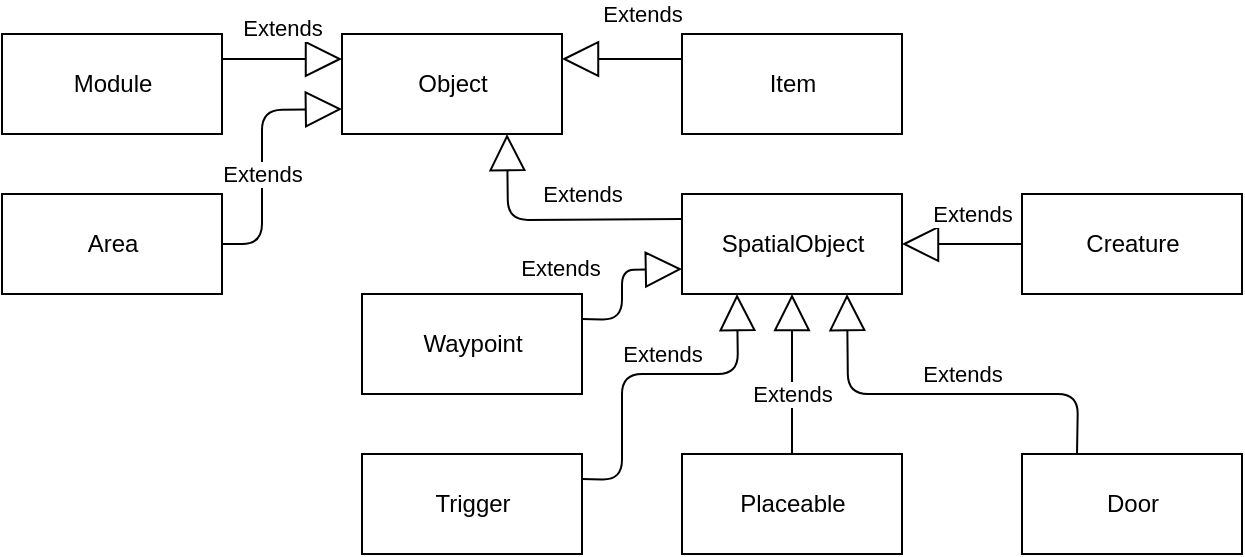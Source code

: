 <mxfile version="13.7.9" type="device"><diagram id="lD5LEJihmLA2gvaW3Mav" name="Page-1"><mxGraphModel dx="1185" dy="635" grid="1" gridSize="10" guides="1" tooltips="1" connect="1" arrows="1" fold="1" page="1" pageScale="1" pageWidth="827" pageHeight="1169" math="0" shadow="0"><root><mxCell id="0"/><mxCell id="1" parent="0"/><mxCell id="5LV62t_tsybII9PitGx_-1" value="Object" style="html=1;" vertex="1" parent="1"><mxGeometry x="210" y="40" width="110" height="50" as="geometry"/></mxCell><mxCell id="5LV62t_tsybII9PitGx_-2" value="SpatialObject" style="html=1;" vertex="1" parent="1"><mxGeometry x="380" y="120" width="110" height="50" as="geometry"/></mxCell><mxCell id="5LV62t_tsybII9PitGx_-3" value="Module" style="html=1;" vertex="1" parent="1"><mxGeometry x="40" y="40" width="110" height="50" as="geometry"/></mxCell><mxCell id="5LV62t_tsybII9PitGx_-4" value="Area" style="html=1;" vertex="1" parent="1"><mxGeometry x="40" y="120" width="110" height="50" as="geometry"/></mxCell><mxCell id="5LV62t_tsybII9PitGx_-5" value="Item" style="html=1;" vertex="1" parent="1"><mxGeometry x="380" y="40" width="110" height="50" as="geometry"/></mxCell><mxCell id="5LV62t_tsybII9PitGx_-6" value="Extends" style="endArrow=block;endSize=16;endFill=0;html=1;entryX=0.75;entryY=1;entryDx=0;entryDy=0;exitX=0;exitY=0.25;exitDx=0;exitDy=0;" edge="1" parent="1" source="5LV62t_tsybII9PitGx_-2" target="5LV62t_tsybII9PitGx_-1"><mxGeometry x="0.532" y="-37" width="160" relative="1" as="geometry"><mxPoint x="210" y="190" as="sourcePoint"/><mxPoint x="230" y="92" as="targetPoint"/><Array as="points"><mxPoint x="293" y="133"/></Array><mxPoint as="offset"/></mxGeometry></mxCell><mxCell id="5LV62t_tsybII9PitGx_-8" value="Extends" style="endArrow=block;endSize=16;endFill=0;html=1;entryX=0;entryY=0.75;entryDx=0;entryDy=0;exitX=1;exitY=0.5;exitDx=0;exitDy=0;" edge="1" parent="1" source="5LV62t_tsybII9PitGx_-4" target="5LV62t_tsybII9PitGx_-1"><mxGeometry x="-0.134" width="160" relative="1" as="geometry"><mxPoint x="270" y="140" as="sourcePoint"/><mxPoint x="430" y="140" as="targetPoint"/><Array as="points"><mxPoint x="170" y="145"/><mxPoint x="170" y="78"/></Array><mxPoint as="offset"/></mxGeometry></mxCell><mxCell id="5LV62t_tsybII9PitGx_-9" value="Extends" style="endArrow=block;endSize=16;endFill=0;html=1;exitX=1;exitY=0.25;exitDx=0;exitDy=0;entryX=0;entryY=0.25;entryDx=0;entryDy=0;" edge="1" parent="1" source="5LV62t_tsybII9PitGx_-3" target="5LV62t_tsybII9PitGx_-1"><mxGeometry y="15" width="160" relative="1" as="geometry"><mxPoint x="170" y="80" as="sourcePoint"/><mxPoint x="200" y="50" as="targetPoint"/><mxPoint as="offset"/></mxGeometry></mxCell><mxCell id="5LV62t_tsybII9PitGx_-10" value="Creature" style="html=1;" vertex="1" parent="1"><mxGeometry x="550" y="120" width="110" height="50" as="geometry"/></mxCell><mxCell id="5LV62t_tsybII9PitGx_-11" value="Placeable" style="html=1;" vertex="1" parent="1"><mxGeometry x="380" y="250" width="110" height="50" as="geometry"/></mxCell><mxCell id="5LV62t_tsybII9PitGx_-12" value="Door" style="html=1;" vertex="1" parent="1"><mxGeometry x="550" y="250" width="110" height="50" as="geometry"/></mxCell><mxCell id="5LV62t_tsybII9PitGx_-13" value="Trigger" style="html=1;" vertex="1" parent="1"><mxGeometry x="220" y="250" width="110" height="50" as="geometry"/></mxCell><mxCell id="5LV62t_tsybII9PitGx_-14" value="Waypoint" style="html=1;" vertex="1" parent="1"><mxGeometry x="220" y="170" width="110" height="50" as="geometry"/></mxCell><mxCell id="5LV62t_tsybII9PitGx_-15" value="Extends" style="endArrow=block;endSize=16;endFill=0;html=1;exitX=0;exitY=0.5;exitDx=0;exitDy=0;entryX=1;entryY=0.5;entryDx=0;entryDy=0;" edge="1" parent="1" source="5LV62t_tsybII9PitGx_-10" target="5LV62t_tsybII9PitGx_-2"><mxGeometry x="-0.143" y="-15" width="160" relative="1" as="geometry"><mxPoint x="260" y="370" as="sourcePoint"/><mxPoint x="420" y="370" as="targetPoint"/><mxPoint as="offset"/></mxGeometry></mxCell><mxCell id="5LV62t_tsybII9PitGx_-19" value="Extends" style="endArrow=block;endSize=16;endFill=0;html=1;exitX=0;exitY=0.25;exitDx=0;exitDy=0;entryX=1;entryY=0.25;entryDx=0;entryDy=0;" edge="1" parent="1" source="5LV62t_tsybII9PitGx_-5" target="5LV62t_tsybII9PitGx_-1"><mxGeometry x="-0.333" y="-22" width="160" relative="1" as="geometry"><mxPoint x="310" y="130" as="sourcePoint"/><mxPoint x="470" y="130" as="targetPoint"/><mxPoint as="offset"/></mxGeometry></mxCell><mxCell id="5LV62t_tsybII9PitGx_-20" value="Extends" style="endArrow=block;endSize=16;endFill=0;html=1;exitX=1;exitY=0.25;exitDx=0;exitDy=0;entryX=0;entryY=0.75;entryDx=0;entryDy=0;" edge="1" parent="1" source="5LV62t_tsybII9PitGx_-14" target="5LV62t_tsybII9PitGx_-2"><mxGeometry x="0.2" y="30" width="160" relative="1" as="geometry"><mxPoint x="410" y="210" as="sourcePoint"/><mxPoint x="570" y="210" as="targetPoint"/><Array as="points"><mxPoint x="350" y="183"/><mxPoint x="350" y="158"/></Array><mxPoint x="-30" y="29" as="offset"/></mxGeometry></mxCell><mxCell id="5LV62t_tsybII9PitGx_-21" value="Extends" style="endArrow=block;endSize=16;endFill=0;html=1;exitX=0.5;exitY=0;exitDx=0;exitDy=0;entryX=0.5;entryY=1;entryDx=0;entryDy=0;" edge="1" parent="1" source="5LV62t_tsybII9PitGx_-11" target="5LV62t_tsybII9PitGx_-2"><mxGeometry x="-0.25" width="160" relative="1" as="geometry"><mxPoint x="450" y="200" as="sourcePoint"/><mxPoint x="610" y="200" as="targetPoint"/><mxPoint as="offset"/></mxGeometry></mxCell><mxCell id="5LV62t_tsybII9PitGx_-22" value="Extends" style="endArrow=block;endSize=16;endFill=0;html=1;exitX=0.25;exitY=0;exitDx=0;exitDy=0;entryX=0.75;entryY=1;entryDx=0;entryDy=0;" edge="1" parent="1" source="5LV62t_tsybII9PitGx_-12" target="5LV62t_tsybII9PitGx_-2"><mxGeometry x="-0.097" y="-10" width="160" relative="1" as="geometry"><mxPoint x="550" y="210" as="sourcePoint"/><mxPoint x="710" y="210" as="targetPoint"/><Array as="points"><mxPoint x="578" y="220"/><mxPoint x="463" y="220"/></Array><mxPoint as="offset"/></mxGeometry></mxCell><mxCell id="5LV62t_tsybII9PitGx_-23" value="Extends" style="endArrow=block;endSize=16;endFill=0;html=1;exitX=1;exitY=0.25;exitDx=0;exitDy=0;entryX=0.25;entryY=1;entryDx=0;entryDy=0;" edge="1" parent="1" source="5LV62t_tsybII9PitGx_-13" target="5LV62t_tsybII9PitGx_-2"><mxGeometry x="0.088" y="10" width="160" relative="1" as="geometry"><mxPoint x="350" y="220" as="sourcePoint"/><mxPoint x="510" y="220" as="targetPoint"/><Array as="points"><mxPoint x="350" y="263"/><mxPoint x="350" y="210"/><mxPoint x="408" y="210"/></Array><mxPoint as="offset"/></mxGeometry></mxCell></root></mxGraphModel></diagram></mxfile>